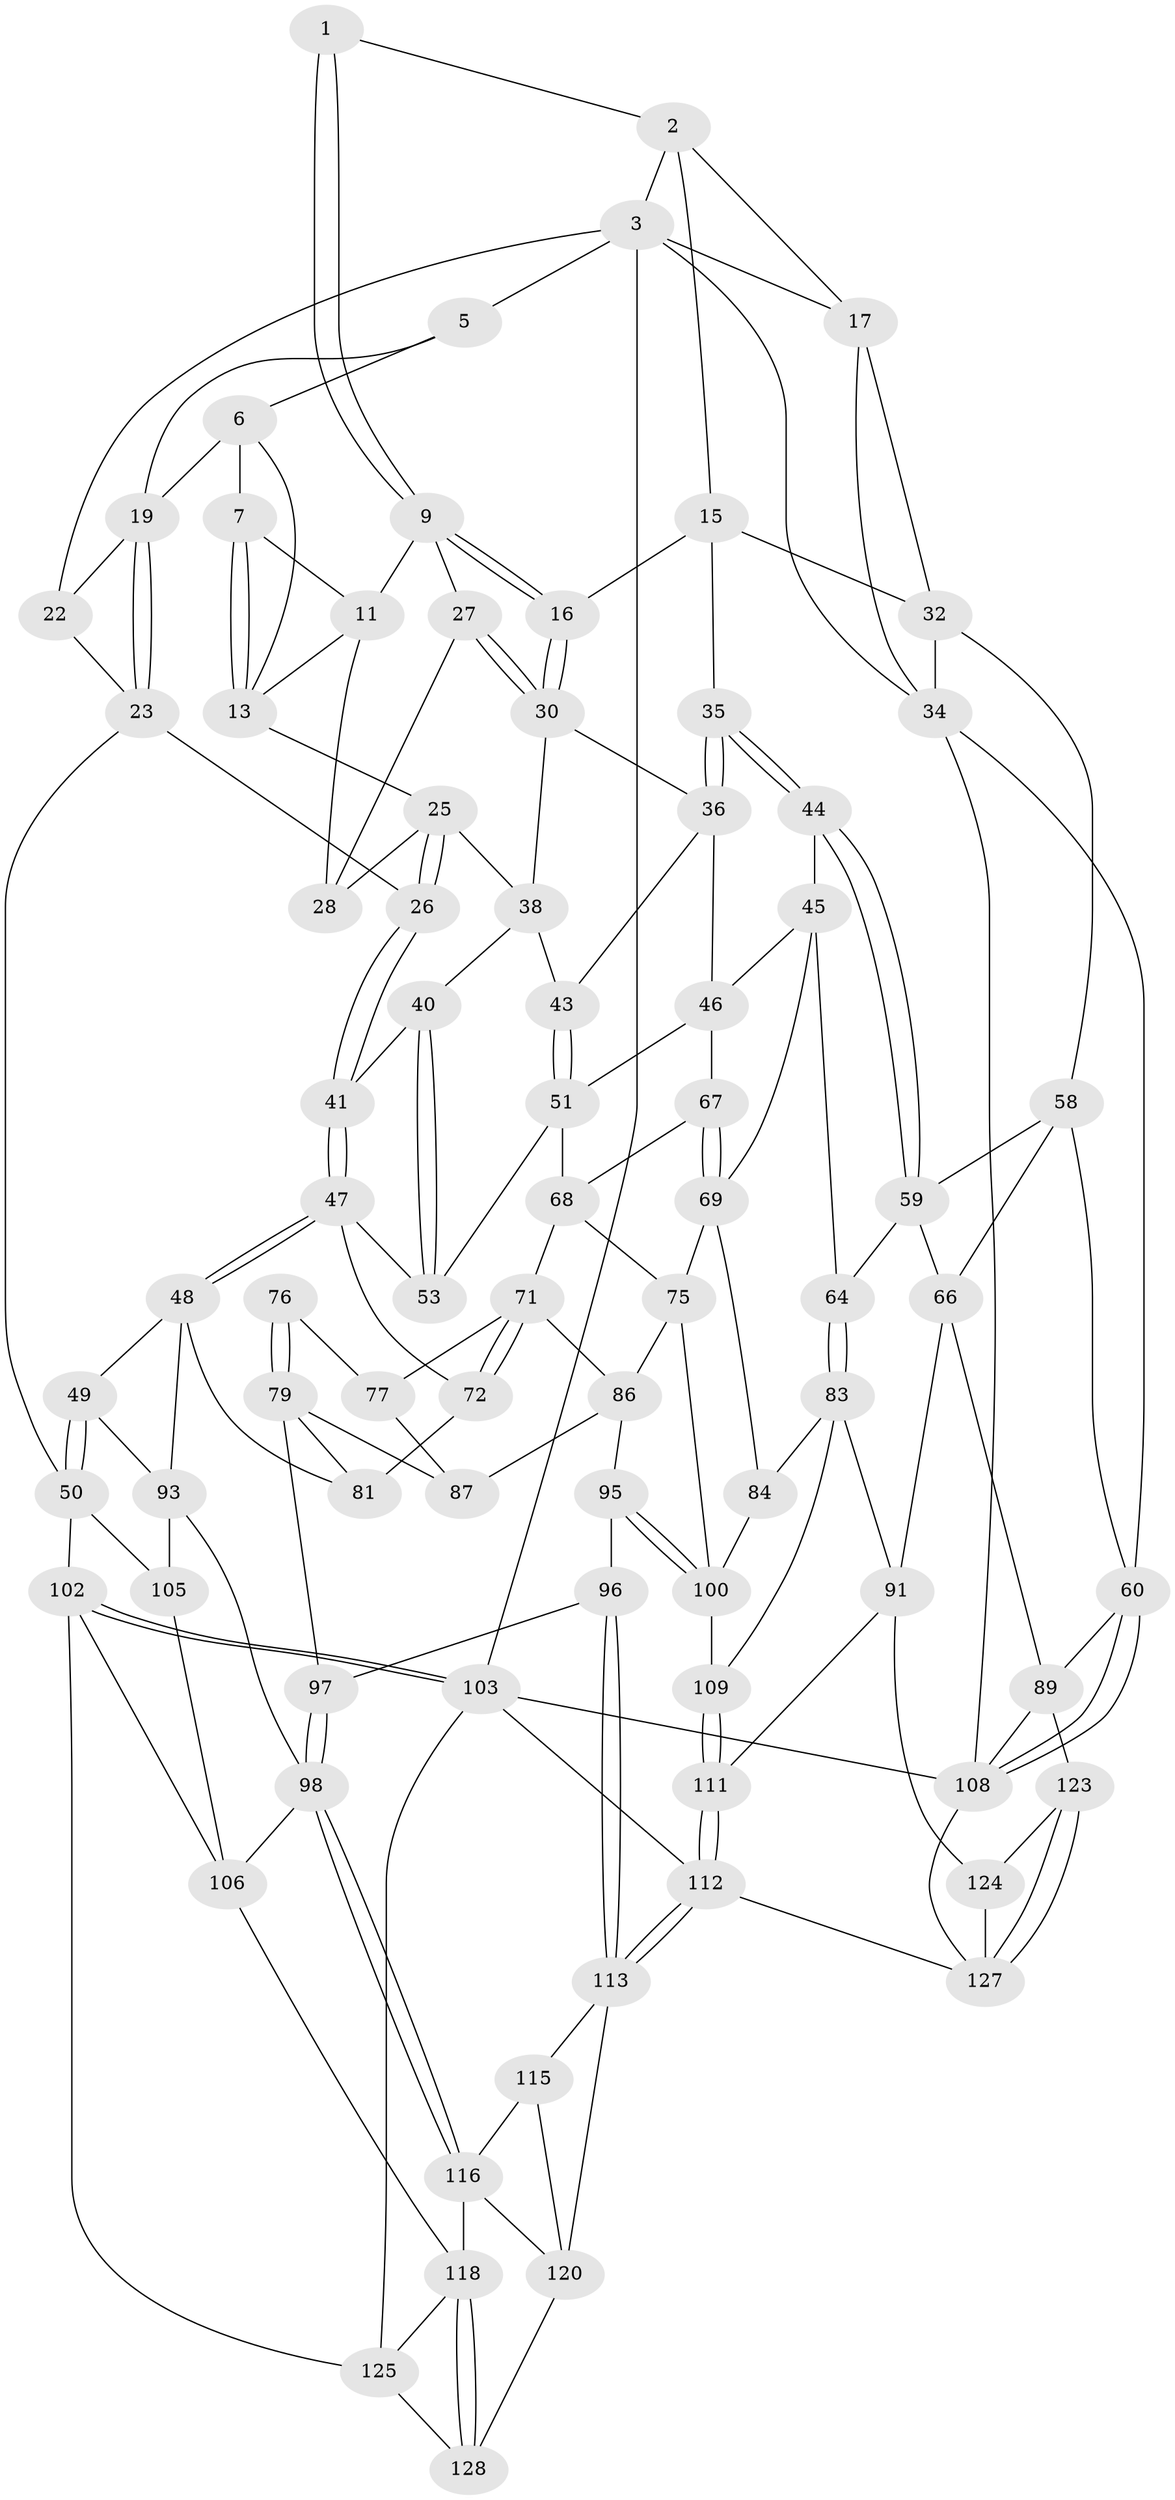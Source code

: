 // original degree distribution, {3: 0.022556390977443608, 4: 0.22556390977443608, 6: 0.21804511278195488, 5: 0.5338345864661654}
// Generated by graph-tools (version 1.1) at 2025/11/02/27/25 16:11:57]
// undirected, 82 vertices, 180 edges
graph export_dot {
graph [start="1"]
  node [color=gray90,style=filled];
  1 [pos="+0.5314683660636919+0"];
  2 [pos="+0.7391776710405238+0",super="+14"];
  3 [pos="+0.8156284407975224+0",super="+4"];
  5 [pos="+0.154584073656449+0"];
  6 [pos="+0.24581643701662392+0",super="+18"];
  7 [pos="+0.2855379872833729+0",super="+8"];
  9 [pos="+0.5733057287689741+0.09768223123112114",super="+10"];
  11 [pos="+0.4702225263352468+0",super="+12"];
  13 [pos="+0.35503082069882874+0.08628087595547532",super="+21"];
  15 [pos="+0.7018789215488568+0.07550083714417086",super="+33"];
  16 [pos="+0.6132600387463646+0.11490107350937846"];
  17 [pos="+0.9239620113187438+0.10697432384720935",super="+31"];
  19 [pos="+0.10145034427318045+0.0890486621319735",super="+20"];
  22 [pos="+0+0.15854250678292917"];
  23 [pos="+0.12478036305336737+0.2112619611924124",super="+24"];
  25 [pos="+0.19591155888828768+0.20019946068553537",super="+29"];
  26 [pos="+0.18132066679130765+0.2167155723347469"];
  27 [pos="+0.4638590865370005+0.12274021152203128"];
  28 [pos="+0.40503139034433394+0.15103684574772355"];
  30 [pos="+0.5854787919442227+0.21777597837408275",super="+37"];
  32 [pos="+0.8600093080103887+0.2521107085612853",super="+57"];
  34 [pos="+1+0.12585547949779619",super="+56"];
  35 [pos="+0.7349975755788989+0.30861621696082164"];
  36 [pos="+0.588236564932398+0.233167381043604",super="+42"];
  38 [pos="+0.41714832371545935+0.20969953966226446",super="+39"];
  40 [pos="+0.3198208310521153+0.2975859512400248"];
  41 [pos="+0.21504782851339796+0.26933387855481605"];
  43 [pos="+0.4397371196534046+0.2985197501612265"];
  44 [pos="+0.7241266239226124+0.34670638806234316"];
  45 [pos="+0.6136793812167749+0.39716705883527476",super="+65"];
  46 [pos="+0.56120149978359+0.39549891380444446",super="+54"];
  47 [pos="+0.18863359529069082+0.47221526671433867",super="+55"];
  48 [pos="+0.16168001512044747+0.4861076617947988",super="+82"];
  49 [pos="+0.0529834007189606+0.4930080363169796"];
  50 [pos="+0+0.41500758411070643",super="+101"];
  51 [pos="+0.4526972493720139+0.36331632512756046",super="+52"];
  53 [pos="+0.33603045635941625+0.4216975819112133"];
  58 [pos="+0.8678822619684624+0.41254905860090574",super="+62"];
  59 [pos="+0.7397797709876721+0.3831231366567492",super="+63"];
  60 [pos="+1+0.6020220641571964",super="+61"];
  64 [pos="+0.7435003075796033+0.5400347271762843"];
  66 [pos="+0.7730265832043096+0.5305391432778189",super="+90"];
  67 [pos="+0.5105628779524085+0.4972699233667898"];
  68 [pos="+0.4875488013513386+0.5132465196425801",super="+70"];
  69 [pos="+0.585948820646423+0.5411293875015567",super="+74"];
  71 [pos="+0.4797487375841599+0.5212871912918104",super="+78"];
  72 [pos="+0.3264423581434254+0.5148136947107973",super="+73"];
  75 [pos="+0.5562545394336185+0.6455491415280089",super="+85"];
  76 [pos="+0.35935824877299594+0.5619872278680685"];
  77 [pos="+0.40395307663103347+0.5925117948758158"];
  79 [pos="+0.3580123172923487+0.6356537559526356",super="+80"];
  81 [pos="+0.30248962906360627+0.6197492324260927"];
  83 [pos="+0.6714322215193058+0.6835533257689207",super="+92"];
  84 [pos="+0.6328855143880032+0.6663858740872824"];
  86 [pos="+0.46142694818953894+0.6254062693830179",super="+88"];
  87 [pos="+0.381071568564614+0.62289240248365"];
  89 [pos="+1+0.6674697703650692",super="+122"];
  91 [pos="+0.7380964537331082+0.7473592796768526",super="+121"];
  93 [pos="+0.20468043129311658+0.7218433837491116",super="+94"];
  95 [pos="+0.34771537408527536+0.7180875756915414"];
  96 [pos="+0.34373397494969926+0.7182075591913543"];
  97 [pos="+0.32874915913518465+0.7136830279973545"];
  98 [pos="+0.26198250893220315+0.7447465184581549",super="+99"];
  100 [pos="+0.4767154911592938+0.7480750529705109",super="+104"];
  102 [pos="+0+0.8538146386885118",super="+110"];
  103 [pos="+0+1",super="+130"];
  105 [pos="+0.05215194838068072+0.7139376034146037"];
  106 [pos="+0.17102823497837236+0.7748190158948649",super="+107"];
  108 [pos="+1+1",super="+126"];
  109 [pos="+0.5210876980708762+0.8548601807595958"];
  111 [pos="+0.5205079796364694+0.9748720867353363"];
  112 [pos="+0.5037763958855688+1",super="+133"];
  113 [pos="+0.4249437477130286+0.9706856905516134",super="+114"];
  115 [pos="+0.26809487126429316+0.7619455625395205"];
  116 [pos="+0.2637303662915559+0.7513446142387793",super="+117"];
  118 [pos="+0.15999013995669117+0.8837290806475742",super="+119"];
  120 [pos="+0.24832274981056282+0.8918965555814646",super="+131"];
  123 [pos="+0.8583565800148557+0.839933709076612"];
  124 [pos="+0.8077899462419424+0.8446281603390057"];
  125 [pos="+0.040850079547173464+0.8463191077578972",super="+129"];
  127 [pos="+1+1",super="+132"];
  128 [pos="+0.1411717702941313+0.9924636194958479"];
  1 -- 2;
  1 -- 9;
  1 -- 9;
  2 -- 3;
  2 -- 17;
  2 -- 15;
  3 -- 17;
  3 -- 34;
  3 -- 5;
  3 -- 22;
  3 -- 103;
  5 -- 6;
  5 -- 19;
  6 -- 7;
  6 -- 19;
  6 -- 13;
  7 -- 13;
  7 -- 13;
  7 -- 11;
  9 -- 16;
  9 -- 16;
  9 -- 11;
  9 -- 27;
  11 -- 28;
  11 -- 13;
  13 -- 25;
  15 -- 16;
  15 -- 32;
  15 -- 35;
  16 -- 30;
  16 -- 30;
  17 -- 32;
  17 -- 34;
  19 -- 23;
  19 -- 23;
  19 -- 22;
  22 -- 23;
  23 -- 26;
  23 -- 50;
  25 -- 26;
  25 -- 26;
  25 -- 28;
  25 -- 38;
  26 -- 41;
  26 -- 41;
  27 -- 28;
  27 -- 30;
  27 -- 30;
  30 -- 38;
  30 -- 36;
  32 -- 34;
  32 -- 58;
  34 -- 108;
  34 -- 60;
  35 -- 36;
  35 -- 36;
  35 -- 44;
  35 -- 44;
  36 -- 43;
  36 -- 46;
  38 -- 40;
  38 -- 43;
  40 -- 41;
  40 -- 53;
  40 -- 53;
  41 -- 47;
  41 -- 47;
  43 -- 51;
  43 -- 51;
  44 -- 45;
  44 -- 59;
  44 -- 59;
  45 -- 46;
  45 -- 64;
  45 -- 69;
  46 -- 67;
  46 -- 51;
  47 -- 48;
  47 -- 48;
  47 -- 72;
  47 -- 53;
  48 -- 49;
  48 -- 81;
  48 -- 93;
  49 -- 50;
  49 -- 50;
  49 -- 93;
  50 -- 105;
  50 -- 102;
  51 -- 68;
  51 -- 53;
  58 -- 59;
  58 -- 60;
  58 -- 66;
  59 -- 64;
  59 -- 66;
  60 -- 108;
  60 -- 108;
  60 -- 89;
  64 -- 83;
  64 -- 83;
  66 -- 89;
  66 -- 91;
  67 -- 68;
  67 -- 69;
  67 -- 69;
  68 -- 75;
  68 -- 71;
  69 -- 75;
  69 -- 84;
  71 -- 72;
  71 -- 72;
  71 -- 77;
  71 -- 86;
  72 -- 81;
  75 -- 100;
  75 -- 86;
  76 -- 77;
  76 -- 79;
  76 -- 79;
  77 -- 87;
  79 -- 87;
  79 -- 81;
  79 -- 97;
  83 -- 84;
  83 -- 91;
  83 -- 109;
  84 -- 100;
  86 -- 95;
  86 -- 87;
  89 -- 123;
  89 -- 108;
  91 -- 124;
  91 -- 111;
  93 -- 105;
  93 -- 98;
  95 -- 96;
  95 -- 100;
  95 -- 100;
  96 -- 97;
  96 -- 113;
  96 -- 113;
  97 -- 98;
  97 -- 98;
  98 -- 116;
  98 -- 116;
  98 -- 106;
  100 -- 109;
  102 -- 103;
  102 -- 103;
  102 -- 106;
  102 -- 125;
  103 -- 108;
  103 -- 125;
  103 -- 112;
  105 -- 106;
  106 -- 118;
  108 -- 127;
  109 -- 111;
  109 -- 111;
  111 -- 112;
  111 -- 112;
  112 -- 113;
  112 -- 113;
  112 -- 127;
  113 -- 115;
  113 -- 120;
  115 -- 116;
  115 -- 120;
  116 -- 120;
  116 -- 118;
  118 -- 128;
  118 -- 128;
  118 -- 125;
  120 -- 128;
  123 -- 124;
  123 -- 127;
  123 -- 127;
  124 -- 127;
  125 -- 128;
}
